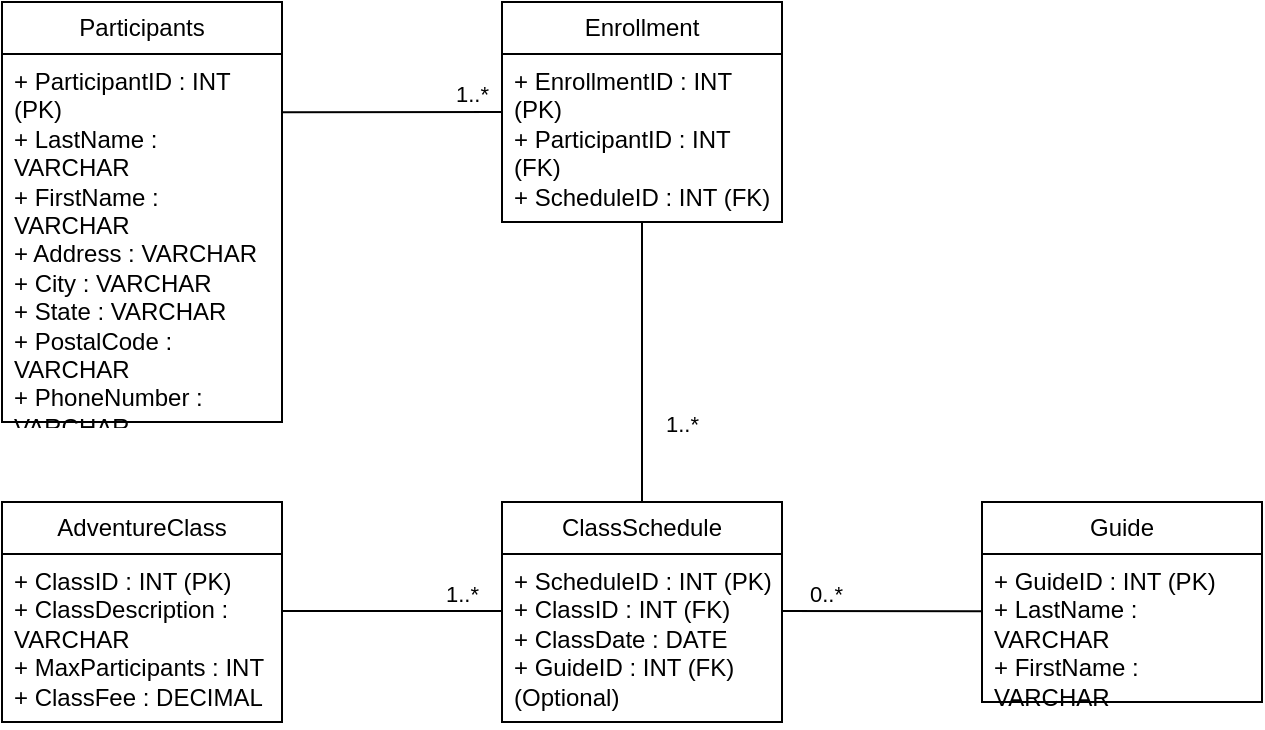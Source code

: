<mxfile version="26.0.16">
  <diagram id="C5RBs43oDa-KdzZeNtuy" name="Page-1">
    <mxGraphModel dx="693" dy="402" grid="1" gridSize="10" guides="1" tooltips="1" connect="1" arrows="1" fold="1" page="1" pageScale="1" pageWidth="827" pageHeight="1169" math="0" shadow="0">
      <root>
        <mxCell id="WIyWlLk6GJQsqaUBKTNV-0" />
        <mxCell id="WIyWlLk6GJQsqaUBKTNV-1" parent="WIyWlLk6GJQsqaUBKTNV-0" />
        <mxCell id="WAMaJP8rqf4U5kylbJUa-23" value="Enrollment" style="swimlane;fontStyle=0;childLayout=stackLayout;horizontal=1;startSize=26;fillColor=none;horizontalStack=0;resizeParent=1;resizeParentMax=0;resizeLast=0;collapsible=1;marginBottom=0;whiteSpace=wrap;html=1;" parent="WIyWlLk6GJQsqaUBKTNV-1" vertex="1">
          <mxGeometry x="430" y="380" width="140" height="110" as="geometry" />
        </mxCell>
        <mxCell id="WAMaJP8rqf4U5kylbJUa-24" value="+ EnrollmentID : INT (PK)&lt;div&gt;+ ParticipantID : INT (FK)&lt;/div&gt;&lt;div&gt;+ ScheduleID : INT (FK)&lt;/div&gt;" style="text;strokeColor=none;fillColor=none;align=left;verticalAlign=top;spacingLeft=4;spacingRight=4;overflow=hidden;rotatable=0;points=[[0,0.5],[1,0.5]];portConstraint=eastwest;whiteSpace=wrap;html=1;" parent="WAMaJP8rqf4U5kylbJUa-23" vertex="1">
          <mxGeometry y="26" width="140" height="84" as="geometry" />
        </mxCell>
        <mxCell id="WAMaJP8rqf4U5kylbJUa-6" value="Participants" style="swimlane;fontStyle=0;childLayout=stackLayout;horizontal=1;startSize=26;fillColor=none;horizontalStack=0;resizeParent=1;resizeParentMax=0;resizeLast=0;collapsible=1;marginBottom=0;whiteSpace=wrap;html=1;" parent="WIyWlLk6GJQsqaUBKTNV-1" vertex="1">
          <mxGeometry x="180" y="380" width="140" height="210" as="geometry" />
        </mxCell>
        <mxCell id="WAMaJP8rqf4U5kylbJUa-7" value="+ ParticipantID : INT (PK)&lt;div&gt;+ LastName : VARCHAR&lt;/div&gt;&lt;div&gt;+ FirstName : VARCHAR&lt;/div&gt;&lt;div&gt;+ Address : VARCHAR&lt;/div&gt;&lt;div&gt;+ City : VARCHAR&lt;/div&gt;&lt;div&gt;+ State : VARCHAR&lt;/div&gt;&lt;div&gt;+ PostalCode : VARCHAR&lt;/div&gt;&lt;div&gt;+ PhoneNumber : VARCHAR&lt;/div&gt;&lt;div&gt;+ DateOfBirth : DATE&lt;/div&gt;" style="text;strokeColor=none;fillColor=none;align=left;verticalAlign=top;spacingLeft=4;spacingRight=4;overflow=hidden;rotatable=0;points=[[0,0.5],[1,0.5]];portConstraint=eastwest;whiteSpace=wrap;html=1;" parent="WAMaJP8rqf4U5kylbJUa-6" vertex="1">
          <mxGeometry y="26" width="140" height="184" as="geometry" />
        </mxCell>
        <mxCell id="WAMaJP8rqf4U5kylbJUa-15" value="AdventureClass" style="swimlane;fontStyle=0;childLayout=stackLayout;horizontal=1;startSize=26;fillColor=none;horizontalStack=0;resizeParent=1;resizeParentMax=0;resizeLast=0;collapsible=1;marginBottom=0;whiteSpace=wrap;html=1;" parent="WIyWlLk6GJQsqaUBKTNV-1" vertex="1">
          <mxGeometry x="180" y="630" width="140" height="110" as="geometry" />
        </mxCell>
        <mxCell id="WAMaJP8rqf4U5kylbJUa-16" value="+ ClassID : INT (PK)&lt;div&gt;+ ClassDescription : VARCHAR&lt;/div&gt;&lt;div&gt;+ MaxParticipants : INT&lt;/div&gt;&lt;div&gt;+ ClassFee : DECIMAL&lt;/div&gt;" style="text;strokeColor=none;fillColor=none;align=left;verticalAlign=top;spacingLeft=4;spacingRight=4;overflow=hidden;rotatable=0;points=[[0,0.5],[1,0.5]];portConstraint=eastwest;whiteSpace=wrap;html=1;" parent="WAMaJP8rqf4U5kylbJUa-15" vertex="1">
          <mxGeometry y="26" width="140" height="84" as="geometry" />
        </mxCell>
        <mxCell id="WAMaJP8rqf4U5kylbJUa-19" value="ClassSchedule" style="swimlane;fontStyle=0;childLayout=stackLayout;horizontal=1;startSize=26;fillColor=none;horizontalStack=0;resizeParent=1;resizeParentMax=0;resizeLast=0;collapsible=1;marginBottom=0;whiteSpace=wrap;html=1;" parent="WIyWlLk6GJQsqaUBKTNV-1" vertex="1">
          <mxGeometry x="430" y="630" width="140" height="110" as="geometry" />
        </mxCell>
        <mxCell id="WAMaJP8rqf4U5kylbJUa-20" value="+ ScheduleID : INT (PK)&lt;div&gt;+ ClassID : INT (FK)&lt;/div&gt;&lt;div&gt;+ ClassDate : DATE&lt;/div&gt;&lt;div&gt;+ GuideID : INT (FK) (Optional)&lt;/div&gt;" style="text;strokeColor=none;fillColor=none;align=left;verticalAlign=top;spacingLeft=4;spacingRight=4;overflow=hidden;rotatable=0;points=[[0,0.5],[1,0.5]];portConstraint=eastwest;whiteSpace=wrap;html=1;" parent="WAMaJP8rqf4U5kylbJUa-19" vertex="1">
          <mxGeometry y="26" width="140" height="84" as="geometry" />
        </mxCell>
        <mxCell id="WAMaJP8rqf4U5kylbJUa-27" value="Guide" style="swimlane;fontStyle=0;childLayout=stackLayout;horizontal=1;startSize=26;fillColor=none;horizontalStack=0;resizeParent=1;resizeParentMax=0;resizeLast=0;collapsible=1;marginBottom=0;whiteSpace=wrap;html=1;" parent="WIyWlLk6GJQsqaUBKTNV-1" vertex="1">
          <mxGeometry x="670" y="630" width="140" height="100" as="geometry" />
        </mxCell>
        <mxCell id="WAMaJP8rqf4U5kylbJUa-28" value="+ GuideID : INT (PK)&lt;div&gt;+ LastName : VARCHAR&lt;/div&gt;&lt;div&gt;+ FirstName : VARCHAR&lt;/div&gt;&lt;div&gt;+ Specialty : VARCHAR&lt;/div&gt;" style="text;strokeColor=none;fillColor=none;align=left;verticalAlign=top;spacingLeft=4;spacingRight=4;overflow=hidden;rotatable=0;points=[[0,0.5],[1,0.5]];portConstraint=eastwest;whiteSpace=wrap;html=1;" parent="WAMaJP8rqf4U5kylbJUa-27" vertex="1">
          <mxGeometry y="26" width="140" height="74" as="geometry" />
        </mxCell>
        <mxCell id="WAMaJP8rqf4U5kylbJUa-32" value="1..*" style="html=1;verticalAlign=bottom;labelBackgroundColor=none;endArrow=none;endFill=0;endSize=6;align=left;rounded=0;entryX=0;entryY=0.5;entryDx=0;entryDy=0;shadow=0;exitX=1;exitY=0.158;exitDx=0;exitDy=0;exitPerimeter=0;" parent="WIyWlLk6GJQsqaUBKTNV-1" source="WAMaJP8rqf4U5kylbJUa-7" target="WAMaJP8rqf4U5kylbJUa-23" edge="1">
          <mxGeometry x="0.556" relative="1" as="geometry">
            <mxPoint x="340" y="430" as="sourcePoint" />
            <mxPoint x="430" y="440" as="targetPoint" />
            <Array as="points" />
            <mxPoint as="offset" />
          </mxGeometry>
        </mxCell>
        <mxCell id="WAMaJP8rqf4U5kylbJUa-33" value="1..*" style="html=1;verticalAlign=bottom;labelBackgroundColor=none;endArrow=none;endFill=0;endSize=6;align=left;rounded=0;exitX=0.5;exitY=1;exitDx=0;exitDy=0;exitPerimeter=0;entryX=0.5;entryY=0;entryDx=0;entryDy=0;" parent="WIyWlLk6GJQsqaUBKTNV-1" source="WAMaJP8rqf4U5kylbJUa-24" target="WAMaJP8rqf4U5kylbJUa-19" edge="1">
          <mxGeometry x="0.571" y="10" relative="1" as="geometry">
            <mxPoint x="430" y="560.004" as="sourcePoint" />
            <mxPoint x="500" y="610" as="targetPoint" />
            <mxPoint as="offset" />
            <Array as="points">
              <mxPoint x="500" y="560" />
            </Array>
          </mxGeometry>
        </mxCell>
        <mxCell id="WAMaJP8rqf4U5kylbJUa-34" value="1..*" style="html=1;verticalAlign=bottom;labelBackgroundColor=none;endArrow=none;endFill=0;endSize=6;align=left;rounded=0;exitX=1;exitY=0.34;exitDx=0;exitDy=0;exitPerimeter=0;entryX=0;entryY=0.34;entryDx=0;entryDy=0;entryPerimeter=0;" parent="WIyWlLk6GJQsqaUBKTNV-1" source="WAMaJP8rqf4U5kylbJUa-16" target="WAMaJP8rqf4U5kylbJUa-20" edge="1">
          <mxGeometry x="0.455" relative="1" as="geometry">
            <mxPoint x="340" y="690" as="sourcePoint" />
            <mxPoint x="410" y="690" as="targetPoint" />
            <mxPoint as="offset" />
            <Array as="points" />
          </mxGeometry>
        </mxCell>
        <mxCell id="WAMaJP8rqf4U5kylbJUa-36" value="0..*" style="html=1;verticalAlign=bottom;labelBackgroundColor=none;endArrow=none;endFill=0;endSize=6;align=left;rounded=0;entryX=0;entryY=0.386;entryDx=0;entryDy=0;entryPerimeter=0;exitX=1;exitY=0.34;exitDx=0;exitDy=0;exitPerimeter=0;" parent="WIyWlLk6GJQsqaUBKTNV-1" source="WAMaJP8rqf4U5kylbJUa-20" target="WAMaJP8rqf4U5kylbJUa-28" edge="1">
          <mxGeometry x="-0.75" relative="1" as="geometry">
            <mxPoint x="600" y="685" as="sourcePoint" />
            <mxPoint x="660" y="684.58" as="targetPoint" />
            <mxPoint as="offset" />
          </mxGeometry>
        </mxCell>
      </root>
    </mxGraphModel>
  </diagram>
</mxfile>
